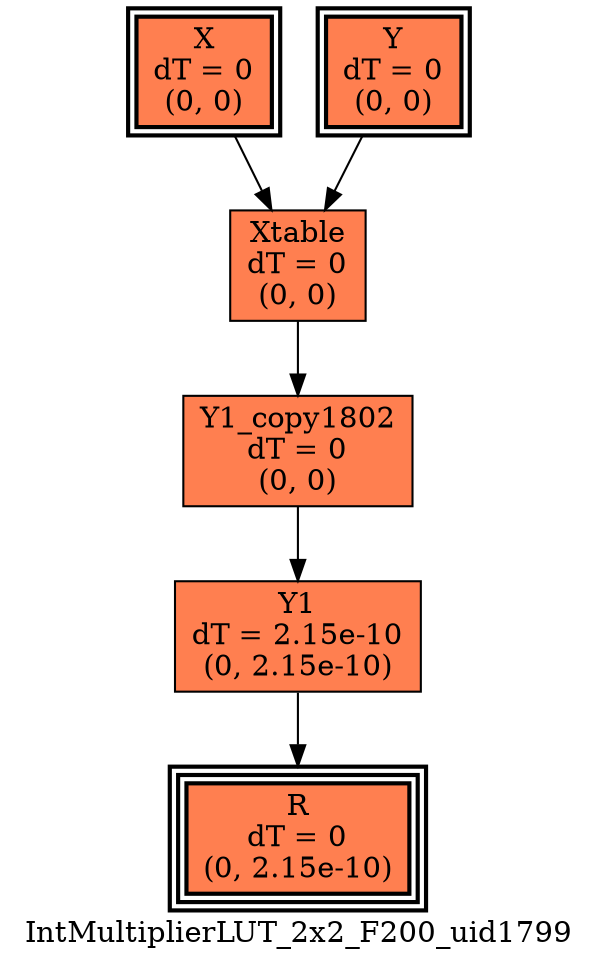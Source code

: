 digraph IntMultiplierLUT_2x2_F200_uid1799
{
	//graph drawing options
	label=IntMultiplierLUT_2x2_F200_uid1799;
	labelloc=bottom;
	labeljust=right;
	ratio=auto;
	nodesep=0.25;
	ranksep=0.5;

	//input/output signals of operator IntMultiplierLUT_2x2_F200_uid1799
	X__IntMultiplierLUT_2x2_F200_uid1799 [ label="X\ndT = 0\n(0, 0)", shape=box, color=black, style="bold, filled", fillcolor=coral, peripheries=2 ];
	Y__IntMultiplierLUT_2x2_F200_uid1799 [ label="Y\ndT = 0\n(0, 0)", shape=box, color=black, style="bold, filled", fillcolor=coral, peripheries=2 ];
	R__IntMultiplierLUT_2x2_F200_uid1799 [ label="R\ndT = 0\n(0, 2.15e-10)", shape=box, color=black, style="bold, filled", fillcolor=coral, peripheries=3 ];
	{rank=same X__IntMultiplierLUT_2x2_F200_uid1799, Y__IntMultiplierLUT_2x2_F200_uid1799};
	{rank=same R__IntMultiplierLUT_2x2_F200_uid1799};
	//internal signals of operator IntMultiplierLUT_2x2_F200_uid1799
	Xtable__IntMultiplierLUT_2x2_F200_uid1799 [ label="Xtable\ndT = 0\n(0, 0)", shape=box, color=black, style=filled, fillcolor=coral, peripheries=1 ];
	Y1__IntMultiplierLUT_2x2_F200_uid1799 [ label="Y1\ndT = 2.15e-10\n(0, 2.15e-10)", shape=box, color=black, style=filled, fillcolor=coral, peripheries=1 ];
	Y1_copy1802__IntMultiplierLUT_2x2_F200_uid1799 [ label="Y1_copy1802\ndT = 0\n(0, 0)", shape=box, color=black, style=filled, fillcolor=coral, peripheries=1 ];

	//subcomponents of operator IntMultiplierLUT_2x2_F200_uid1799

	//input and internal signal connections of operator IntMultiplierLUT_2x2_F200_uid1799
	X__IntMultiplierLUT_2x2_F200_uid1799 -> Xtable__IntMultiplierLUT_2x2_F200_uid1799 [ arrowhead=normal, arrowsize=1.0, arrowtail=normal, color=black, dir=forward  ];
	Y__IntMultiplierLUT_2x2_F200_uid1799 -> Xtable__IntMultiplierLUT_2x2_F200_uid1799 [ arrowhead=normal, arrowsize=1.0, arrowtail=normal, color=black, dir=forward  ];
	Xtable__IntMultiplierLUT_2x2_F200_uid1799 -> Y1_copy1802__IntMultiplierLUT_2x2_F200_uid1799 [ arrowhead=normal, arrowsize=1.0, arrowtail=normal, color=black, dir=forward  ];
	Y1__IntMultiplierLUT_2x2_F200_uid1799 -> R__IntMultiplierLUT_2x2_F200_uid1799 [ arrowhead=normal, arrowsize=1.0, arrowtail=normal, color=black, dir=forward  ];
	Y1_copy1802__IntMultiplierLUT_2x2_F200_uid1799 -> Y1__IntMultiplierLUT_2x2_F200_uid1799 [ arrowhead=normal, arrowsize=1.0, arrowtail=normal, color=black, dir=forward  ];
}

